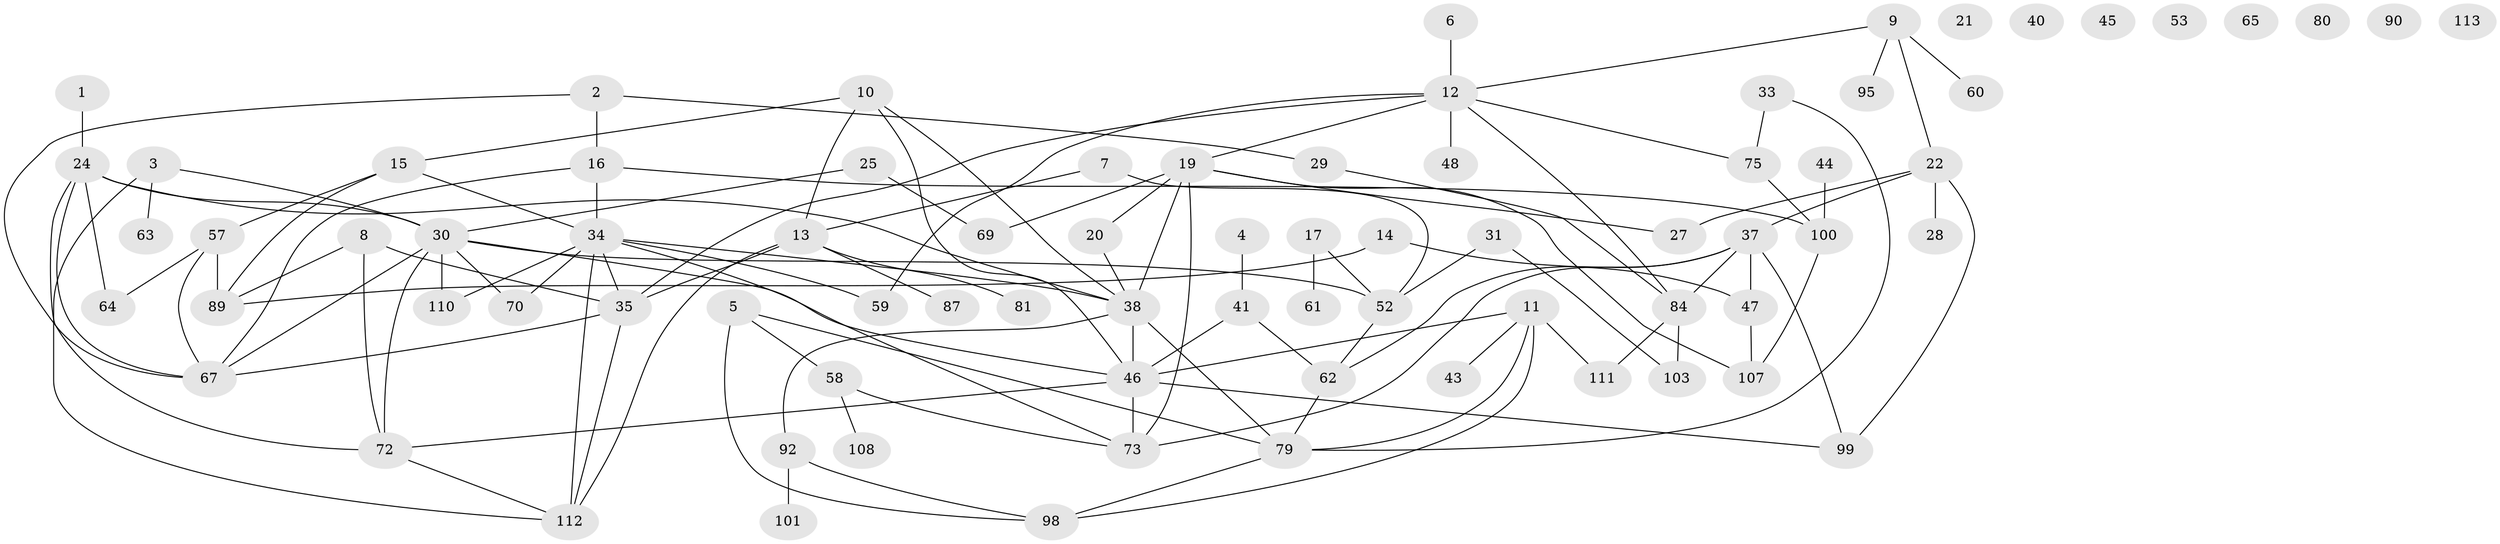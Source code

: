 // original degree distribution, {1: 0.21238938053097345, 3: 0.18584070796460178, 2: 0.22123893805309736, 4: 0.168141592920354, 6: 0.07079646017699115, 5: 0.05309734513274336, 0: 0.07079646017699115, 8: 0.008849557522123894, 7: 0.008849557522123894}
// Generated by graph-tools (version 1.1) at 2025/41/03/06/25 10:41:22]
// undirected, 78 vertices, 118 edges
graph export_dot {
graph [start="1"]
  node [color=gray90,style=filled];
  1;
  2;
  3 [super="+96"];
  4;
  5;
  6;
  7 [super="+26"];
  8 [super="+32"];
  9;
  10 [super="+42"];
  11 [super="+18"];
  12 [super="+39"];
  13 [super="+88"];
  14;
  15 [super="+36"];
  16 [super="+82"];
  17;
  19 [super="+56"];
  20;
  21;
  22 [super="+23"];
  24 [super="+50"];
  25;
  27;
  28;
  29 [super="+93"];
  30 [super="+104"];
  31 [super="+105"];
  33;
  34 [super="+68"];
  35 [super="+54"];
  37 [super="+66"];
  38 [super="+97"];
  40;
  41 [super="+78"];
  43;
  44 [super="+51"];
  45;
  46 [super="+91"];
  47 [super="+49"];
  48 [super="+55"];
  52 [super="+94"];
  53;
  57 [super="+83"];
  58;
  59;
  60 [super="+76"];
  61 [super="+86"];
  62 [super="+71"];
  63;
  64 [super="+77"];
  65;
  67 [super="+85"];
  69;
  70;
  72;
  73 [super="+74"];
  75;
  79 [super="+106"];
  80;
  81;
  84;
  87;
  89;
  90;
  92;
  95;
  98;
  99 [super="+102"];
  100 [super="+109"];
  101;
  103;
  107;
  108;
  110;
  111;
  112;
  113;
  1 -- 24;
  2 -- 16;
  2 -- 67;
  2 -- 29;
  3 -- 112;
  3 -- 30;
  3 -- 63;
  4 -- 41;
  5 -- 58;
  5 -- 98;
  5 -- 79;
  6 -- 12;
  7 -- 13;
  7 -- 52;
  8 -- 72;
  8 -- 89;
  8 -- 35;
  9 -- 22;
  9 -- 95;
  9 -- 12;
  9 -- 60;
  10 -- 15;
  10 -- 38;
  10 -- 13;
  10 -- 46;
  11 -- 46;
  11 -- 43;
  11 -- 98;
  11 -- 111;
  11 -- 79;
  12 -- 19;
  12 -- 35;
  12 -- 75;
  12 -- 84;
  12 -- 59;
  12 -- 48;
  13 -- 81;
  13 -- 112;
  13 -- 35;
  13 -- 87;
  14 -- 89;
  14 -- 47;
  15 -- 89;
  15 -- 34;
  15 -- 57;
  16 -- 34;
  16 -- 67;
  16 -- 100;
  17 -- 52;
  17 -- 61;
  19 -- 20;
  19 -- 27;
  19 -- 69;
  19 -- 107;
  19 -- 73;
  19 -- 38;
  20 -- 38;
  22 -- 27;
  22 -- 37;
  22 -- 99;
  22 -- 28;
  24 -- 67;
  24 -- 38;
  24 -- 72;
  24 -- 30;
  24 -- 64;
  25 -- 30;
  25 -- 69;
  29 -- 84;
  30 -- 46;
  30 -- 67;
  30 -- 52;
  30 -- 70;
  30 -- 72;
  30 -- 110;
  31 -- 52;
  31 -- 103;
  33 -- 75;
  33 -- 79;
  34 -- 38;
  34 -- 59;
  34 -- 70;
  34 -- 73;
  34 -- 110;
  34 -- 35;
  34 -- 112;
  35 -- 112;
  35 -- 67;
  37 -- 62;
  37 -- 73;
  37 -- 84;
  37 -- 99;
  37 -- 47;
  38 -- 92;
  38 -- 46;
  38 -- 79;
  41 -- 62;
  41 -- 46;
  44 -- 100;
  46 -- 99;
  46 -- 73;
  46 -- 72;
  47 -- 107;
  52 -- 62;
  57 -- 67;
  57 -- 64;
  57 -- 89;
  58 -- 108;
  58 -- 73;
  62 -- 79;
  72 -- 112;
  75 -- 100;
  79 -- 98;
  84 -- 103;
  84 -- 111;
  92 -- 98;
  92 -- 101;
  100 -- 107;
}
